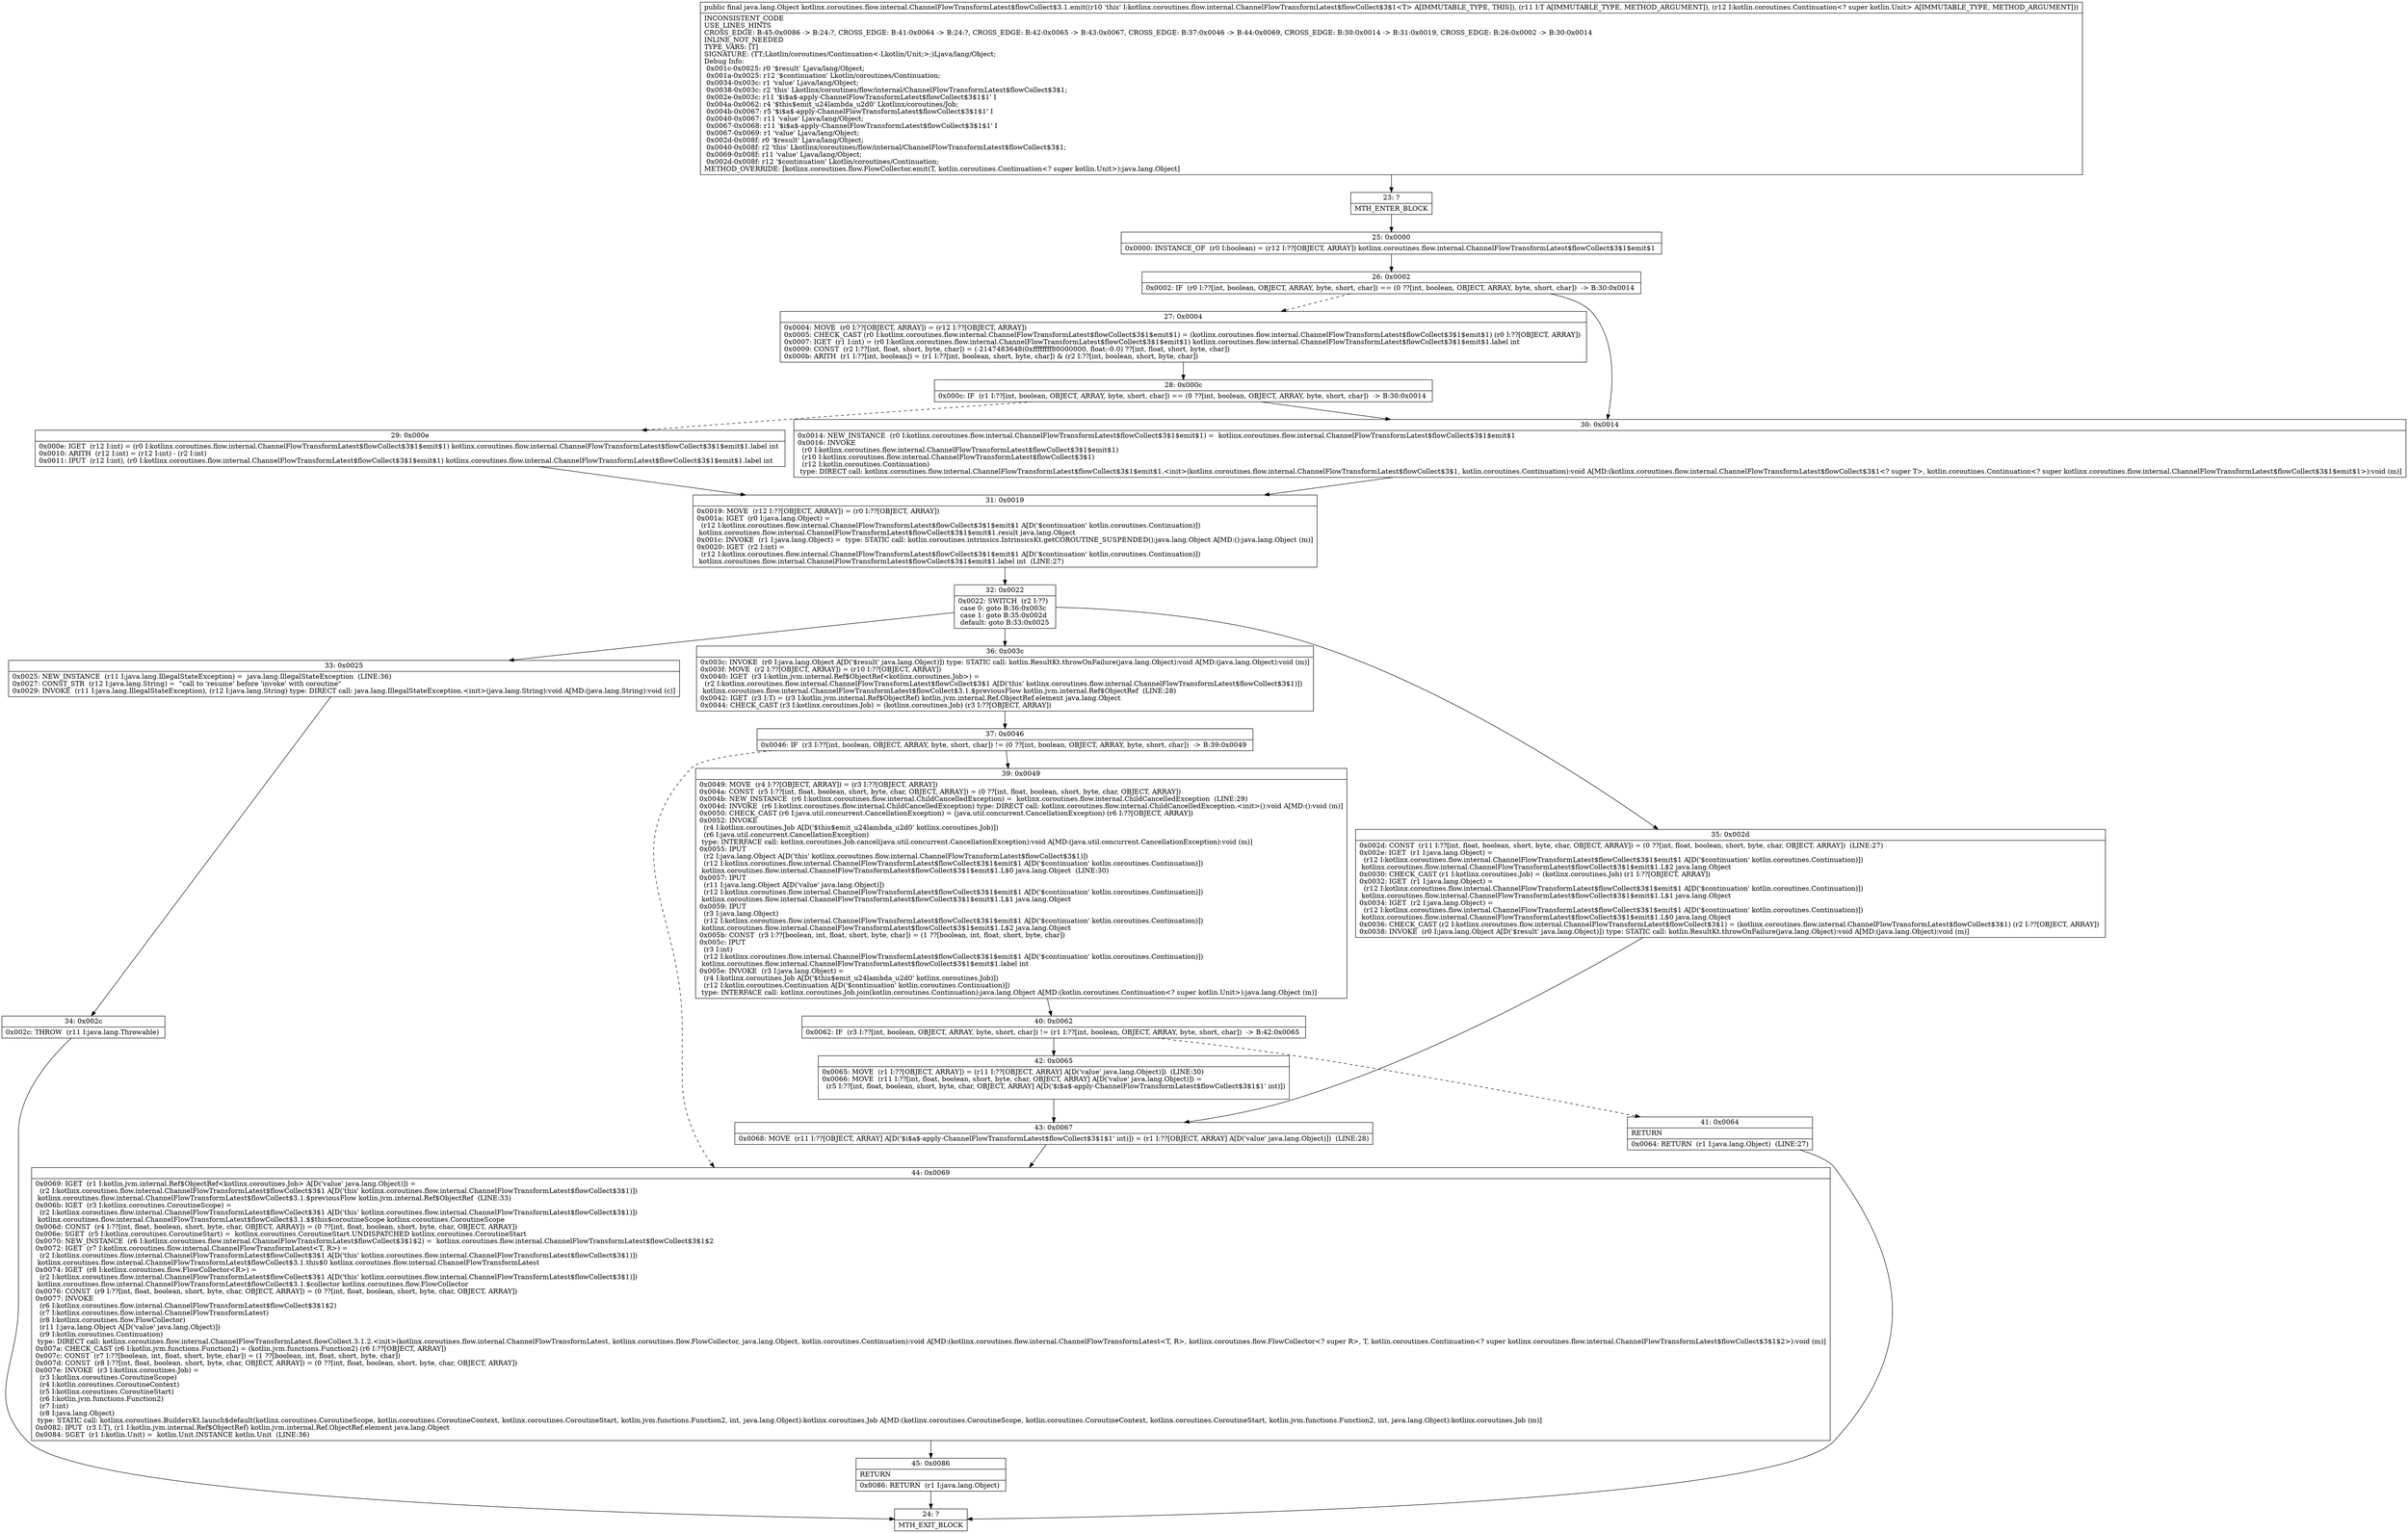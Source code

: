 digraph "CFG forkotlinx.coroutines.flow.internal.ChannelFlowTransformLatest$flowCollect$3.1.emit(Ljava\/lang\/Object;Lkotlin\/coroutines\/Continuation;)Ljava\/lang\/Object;" {
Node_23 [shape=record,label="{23\:\ ?|MTH_ENTER_BLOCK\l}"];
Node_25 [shape=record,label="{25\:\ 0x0000|0x0000: INSTANCE_OF  (r0 I:boolean) = (r12 I:??[OBJECT, ARRAY]) kotlinx.coroutines.flow.internal.ChannelFlowTransformLatest$flowCollect$3$1$emit$1 \l}"];
Node_26 [shape=record,label="{26\:\ 0x0002|0x0002: IF  (r0 I:??[int, boolean, OBJECT, ARRAY, byte, short, char]) == (0 ??[int, boolean, OBJECT, ARRAY, byte, short, char])  \-\> B:30:0x0014 \l}"];
Node_27 [shape=record,label="{27\:\ 0x0004|0x0004: MOVE  (r0 I:??[OBJECT, ARRAY]) = (r12 I:??[OBJECT, ARRAY]) \l0x0005: CHECK_CAST (r0 I:kotlinx.coroutines.flow.internal.ChannelFlowTransformLatest$flowCollect$3$1$emit$1) = (kotlinx.coroutines.flow.internal.ChannelFlowTransformLatest$flowCollect$3$1$emit$1) (r0 I:??[OBJECT, ARRAY]) \l0x0007: IGET  (r1 I:int) = (r0 I:kotlinx.coroutines.flow.internal.ChannelFlowTransformLatest$flowCollect$3$1$emit$1) kotlinx.coroutines.flow.internal.ChannelFlowTransformLatest$flowCollect$3$1$emit$1.label int \l0x0009: CONST  (r2 I:??[int, float, short, byte, char]) = (\-2147483648(0xffffffff80000000, float:\-0.0) ??[int, float, short, byte, char]) \l0x000b: ARITH  (r1 I:??[int, boolean]) = (r1 I:??[int, boolean, short, byte, char]) & (r2 I:??[int, boolean, short, byte, char]) \l}"];
Node_28 [shape=record,label="{28\:\ 0x000c|0x000c: IF  (r1 I:??[int, boolean, OBJECT, ARRAY, byte, short, char]) == (0 ??[int, boolean, OBJECT, ARRAY, byte, short, char])  \-\> B:30:0x0014 \l}"];
Node_29 [shape=record,label="{29\:\ 0x000e|0x000e: IGET  (r12 I:int) = (r0 I:kotlinx.coroutines.flow.internal.ChannelFlowTransformLatest$flowCollect$3$1$emit$1) kotlinx.coroutines.flow.internal.ChannelFlowTransformLatest$flowCollect$3$1$emit$1.label int \l0x0010: ARITH  (r12 I:int) = (r12 I:int) \- (r2 I:int) \l0x0011: IPUT  (r12 I:int), (r0 I:kotlinx.coroutines.flow.internal.ChannelFlowTransformLatest$flowCollect$3$1$emit$1) kotlinx.coroutines.flow.internal.ChannelFlowTransformLatest$flowCollect$3$1$emit$1.label int \l}"];
Node_31 [shape=record,label="{31\:\ 0x0019|0x0019: MOVE  (r12 I:??[OBJECT, ARRAY]) = (r0 I:??[OBJECT, ARRAY]) \l0x001a: IGET  (r0 I:java.lang.Object) = \l  (r12 I:kotlinx.coroutines.flow.internal.ChannelFlowTransformLatest$flowCollect$3$1$emit$1 A[D('$continuation' kotlin.coroutines.Continuation)])\l kotlinx.coroutines.flow.internal.ChannelFlowTransformLatest$flowCollect$3$1$emit$1.result java.lang.Object \l0x001c: INVOKE  (r1 I:java.lang.Object) =  type: STATIC call: kotlin.coroutines.intrinsics.IntrinsicsKt.getCOROUTINE_SUSPENDED():java.lang.Object A[MD:():java.lang.Object (m)]\l0x0020: IGET  (r2 I:int) = \l  (r12 I:kotlinx.coroutines.flow.internal.ChannelFlowTransformLatest$flowCollect$3$1$emit$1 A[D('$continuation' kotlin.coroutines.Continuation)])\l kotlinx.coroutines.flow.internal.ChannelFlowTransformLatest$flowCollect$3$1$emit$1.label int  (LINE:27)\l}"];
Node_32 [shape=record,label="{32\:\ 0x0022|0x0022: SWITCH  (r2 I:??)\l case 0: goto B:36:0x003c\l case 1: goto B:35:0x002d\l default: goto B:33:0x0025 \l}"];
Node_33 [shape=record,label="{33\:\ 0x0025|0x0025: NEW_INSTANCE  (r11 I:java.lang.IllegalStateException) =  java.lang.IllegalStateException  (LINE:36)\l0x0027: CONST_STR  (r12 I:java.lang.String) =  \"call to 'resume' before 'invoke' with coroutine\" \l0x0029: INVOKE  (r11 I:java.lang.IllegalStateException), (r12 I:java.lang.String) type: DIRECT call: java.lang.IllegalStateException.\<init\>(java.lang.String):void A[MD:(java.lang.String):void (c)]\l}"];
Node_34 [shape=record,label="{34\:\ 0x002c|0x002c: THROW  (r11 I:java.lang.Throwable) \l}"];
Node_24 [shape=record,label="{24\:\ ?|MTH_EXIT_BLOCK\l}"];
Node_35 [shape=record,label="{35\:\ 0x002d|0x002d: CONST  (r11 I:??[int, float, boolean, short, byte, char, OBJECT, ARRAY]) = (0 ??[int, float, boolean, short, byte, char, OBJECT, ARRAY])  (LINE:27)\l0x002e: IGET  (r1 I:java.lang.Object) = \l  (r12 I:kotlinx.coroutines.flow.internal.ChannelFlowTransformLatest$flowCollect$3$1$emit$1 A[D('$continuation' kotlin.coroutines.Continuation)])\l kotlinx.coroutines.flow.internal.ChannelFlowTransformLatest$flowCollect$3$1$emit$1.L$2 java.lang.Object \l0x0030: CHECK_CAST (r1 I:kotlinx.coroutines.Job) = (kotlinx.coroutines.Job) (r1 I:??[OBJECT, ARRAY]) \l0x0032: IGET  (r1 I:java.lang.Object) = \l  (r12 I:kotlinx.coroutines.flow.internal.ChannelFlowTransformLatest$flowCollect$3$1$emit$1 A[D('$continuation' kotlin.coroutines.Continuation)])\l kotlinx.coroutines.flow.internal.ChannelFlowTransformLatest$flowCollect$3$1$emit$1.L$1 java.lang.Object \l0x0034: IGET  (r2 I:java.lang.Object) = \l  (r12 I:kotlinx.coroutines.flow.internal.ChannelFlowTransformLatest$flowCollect$3$1$emit$1 A[D('$continuation' kotlin.coroutines.Continuation)])\l kotlinx.coroutines.flow.internal.ChannelFlowTransformLatest$flowCollect$3$1$emit$1.L$0 java.lang.Object \l0x0036: CHECK_CAST (r2 I:kotlinx.coroutines.flow.internal.ChannelFlowTransformLatest$flowCollect$3$1) = (kotlinx.coroutines.flow.internal.ChannelFlowTransformLatest$flowCollect$3$1) (r2 I:??[OBJECT, ARRAY]) \l0x0038: INVOKE  (r0 I:java.lang.Object A[D('$result' java.lang.Object)]) type: STATIC call: kotlin.ResultKt.throwOnFailure(java.lang.Object):void A[MD:(java.lang.Object):void (m)]\l}"];
Node_43 [shape=record,label="{43\:\ 0x0067|0x0068: MOVE  (r11 I:??[OBJECT, ARRAY] A[D('$i$a$\-apply\-ChannelFlowTransformLatest$flowCollect$3$1$1' int)]) = (r1 I:??[OBJECT, ARRAY] A[D('value' java.lang.Object)])  (LINE:28)\l}"];
Node_44 [shape=record,label="{44\:\ 0x0069|0x0069: IGET  (r1 I:kotlin.jvm.internal.Ref$ObjectRef\<kotlinx.coroutines.Job\> A[D('value' java.lang.Object)]) = \l  (r2 I:kotlinx.coroutines.flow.internal.ChannelFlowTransformLatest$flowCollect$3$1 A[D('this' kotlinx.coroutines.flow.internal.ChannelFlowTransformLatest$flowCollect$3$1)])\l kotlinx.coroutines.flow.internal.ChannelFlowTransformLatest$flowCollect$3.1.$previousFlow kotlin.jvm.internal.Ref$ObjectRef  (LINE:33)\l0x006b: IGET  (r3 I:kotlinx.coroutines.CoroutineScope) = \l  (r2 I:kotlinx.coroutines.flow.internal.ChannelFlowTransformLatest$flowCollect$3$1 A[D('this' kotlinx.coroutines.flow.internal.ChannelFlowTransformLatest$flowCollect$3$1)])\l kotlinx.coroutines.flow.internal.ChannelFlowTransformLatest$flowCollect$3.1.$$this$coroutineScope kotlinx.coroutines.CoroutineScope \l0x006d: CONST  (r4 I:??[int, float, boolean, short, byte, char, OBJECT, ARRAY]) = (0 ??[int, float, boolean, short, byte, char, OBJECT, ARRAY]) \l0x006e: SGET  (r5 I:kotlinx.coroutines.CoroutineStart) =  kotlinx.coroutines.CoroutineStart.UNDISPATCHED kotlinx.coroutines.CoroutineStart \l0x0070: NEW_INSTANCE  (r6 I:kotlinx.coroutines.flow.internal.ChannelFlowTransformLatest$flowCollect$3$1$2) =  kotlinx.coroutines.flow.internal.ChannelFlowTransformLatest$flowCollect$3$1$2 \l0x0072: IGET  (r7 I:kotlinx.coroutines.flow.internal.ChannelFlowTransformLatest\<T, R\>) = \l  (r2 I:kotlinx.coroutines.flow.internal.ChannelFlowTransformLatest$flowCollect$3$1 A[D('this' kotlinx.coroutines.flow.internal.ChannelFlowTransformLatest$flowCollect$3$1)])\l kotlinx.coroutines.flow.internal.ChannelFlowTransformLatest$flowCollect$3.1.this$0 kotlinx.coroutines.flow.internal.ChannelFlowTransformLatest \l0x0074: IGET  (r8 I:kotlinx.coroutines.flow.FlowCollector\<R\>) = \l  (r2 I:kotlinx.coroutines.flow.internal.ChannelFlowTransformLatest$flowCollect$3$1 A[D('this' kotlinx.coroutines.flow.internal.ChannelFlowTransformLatest$flowCollect$3$1)])\l kotlinx.coroutines.flow.internal.ChannelFlowTransformLatest$flowCollect$3.1.$collector kotlinx.coroutines.flow.FlowCollector \l0x0076: CONST  (r9 I:??[int, float, boolean, short, byte, char, OBJECT, ARRAY]) = (0 ??[int, float, boolean, short, byte, char, OBJECT, ARRAY]) \l0x0077: INVOKE  \l  (r6 I:kotlinx.coroutines.flow.internal.ChannelFlowTransformLatest$flowCollect$3$1$2)\l  (r7 I:kotlinx.coroutines.flow.internal.ChannelFlowTransformLatest)\l  (r8 I:kotlinx.coroutines.flow.FlowCollector)\l  (r11 I:java.lang.Object A[D('value' java.lang.Object)])\l  (r9 I:kotlin.coroutines.Continuation)\l type: DIRECT call: kotlinx.coroutines.flow.internal.ChannelFlowTransformLatest.flowCollect.3.1.2.\<init\>(kotlinx.coroutines.flow.internal.ChannelFlowTransformLatest, kotlinx.coroutines.flow.FlowCollector, java.lang.Object, kotlin.coroutines.Continuation):void A[MD:(kotlinx.coroutines.flow.internal.ChannelFlowTransformLatest\<T, R\>, kotlinx.coroutines.flow.FlowCollector\<? super R\>, T, kotlin.coroutines.Continuation\<? super kotlinx.coroutines.flow.internal.ChannelFlowTransformLatest$flowCollect$3$1$2\>):void (m)]\l0x007a: CHECK_CAST (r6 I:kotlin.jvm.functions.Function2) = (kotlin.jvm.functions.Function2) (r6 I:??[OBJECT, ARRAY]) \l0x007c: CONST  (r7 I:??[boolean, int, float, short, byte, char]) = (1 ??[boolean, int, float, short, byte, char]) \l0x007d: CONST  (r8 I:??[int, float, boolean, short, byte, char, OBJECT, ARRAY]) = (0 ??[int, float, boolean, short, byte, char, OBJECT, ARRAY]) \l0x007e: INVOKE  (r3 I:kotlinx.coroutines.Job) = \l  (r3 I:kotlinx.coroutines.CoroutineScope)\l  (r4 I:kotlin.coroutines.CoroutineContext)\l  (r5 I:kotlinx.coroutines.CoroutineStart)\l  (r6 I:kotlin.jvm.functions.Function2)\l  (r7 I:int)\l  (r8 I:java.lang.Object)\l type: STATIC call: kotlinx.coroutines.BuildersKt.launch$default(kotlinx.coroutines.CoroutineScope, kotlin.coroutines.CoroutineContext, kotlinx.coroutines.CoroutineStart, kotlin.jvm.functions.Function2, int, java.lang.Object):kotlinx.coroutines.Job A[MD:(kotlinx.coroutines.CoroutineScope, kotlin.coroutines.CoroutineContext, kotlinx.coroutines.CoroutineStart, kotlin.jvm.functions.Function2, int, java.lang.Object):kotlinx.coroutines.Job (m)]\l0x0082: IPUT  (r3 I:T), (r1 I:kotlin.jvm.internal.Ref$ObjectRef) kotlin.jvm.internal.Ref.ObjectRef.element java.lang.Object \l0x0084: SGET  (r1 I:kotlin.Unit) =  kotlin.Unit.INSTANCE kotlin.Unit  (LINE:36)\l}"];
Node_45 [shape=record,label="{45\:\ 0x0086|RETURN\l|0x0086: RETURN  (r1 I:java.lang.Object) \l}"];
Node_36 [shape=record,label="{36\:\ 0x003c|0x003c: INVOKE  (r0 I:java.lang.Object A[D('$result' java.lang.Object)]) type: STATIC call: kotlin.ResultKt.throwOnFailure(java.lang.Object):void A[MD:(java.lang.Object):void (m)]\l0x003f: MOVE  (r2 I:??[OBJECT, ARRAY]) = (r10 I:??[OBJECT, ARRAY]) \l0x0040: IGET  (r3 I:kotlin.jvm.internal.Ref$ObjectRef\<kotlinx.coroutines.Job\>) = \l  (r2 I:kotlinx.coroutines.flow.internal.ChannelFlowTransformLatest$flowCollect$3$1 A[D('this' kotlinx.coroutines.flow.internal.ChannelFlowTransformLatest$flowCollect$3$1)])\l kotlinx.coroutines.flow.internal.ChannelFlowTransformLatest$flowCollect$3.1.$previousFlow kotlin.jvm.internal.Ref$ObjectRef  (LINE:28)\l0x0042: IGET  (r3 I:T) = (r3 I:kotlin.jvm.internal.Ref$ObjectRef) kotlin.jvm.internal.Ref.ObjectRef.element java.lang.Object \l0x0044: CHECK_CAST (r3 I:kotlinx.coroutines.Job) = (kotlinx.coroutines.Job) (r3 I:??[OBJECT, ARRAY]) \l}"];
Node_37 [shape=record,label="{37\:\ 0x0046|0x0046: IF  (r3 I:??[int, boolean, OBJECT, ARRAY, byte, short, char]) != (0 ??[int, boolean, OBJECT, ARRAY, byte, short, char])  \-\> B:39:0x0049 \l}"];
Node_39 [shape=record,label="{39\:\ 0x0049|0x0049: MOVE  (r4 I:??[OBJECT, ARRAY]) = (r3 I:??[OBJECT, ARRAY]) \l0x004a: CONST  (r5 I:??[int, float, boolean, short, byte, char, OBJECT, ARRAY]) = (0 ??[int, float, boolean, short, byte, char, OBJECT, ARRAY]) \l0x004b: NEW_INSTANCE  (r6 I:kotlinx.coroutines.flow.internal.ChildCancelledException) =  kotlinx.coroutines.flow.internal.ChildCancelledException  (LINE:29)\l0x004d: INVOKE  (r6 I:kotlinx.coroutines.flow.internal.ChildCancelledException) type: DIRECT call: kotlinx.coroutines.flow.internal.ChildCancelledException.\<init\>():void A[MD:():void (m)]\l0x0050: CHECK_CAST (r6 I:java.util.concurrent.CancellationException) = (java.util.concurrent.CancellationException) (r6 I:??[OBJECT, ARRAY]) \l0x0052: INVOKE  \l  (r4 I:kotlinx.coroutines.Job A[D('$this$emit_u24lambda_u2d0' kotlinx.coroutines.Job)])\l  (r6 I:java.util.concurrent.CancellationException)\l type: INTERFACE call: kotlinx.coroutines.Job.cancel(java.util.concurrent.CancellationException):void A[MD:(java.util.concurrent.CancellationException):void (m)]\l0x0055: IPUT  \l  (r2 I:java.lang.Object A[D('this' kotlinx.coroutines.flow.internal.ChannelFlowTransformLatest$flowCollect$3$1)])\l  (r12 I:kotlinx.coroutines.flow.internal.ChannelFlowTransformLatest$flowCollect$3$1$emit$1 A[D('$continuation' kotlin.coroutines.Continuation)])\l kotlinx.coroutines.flow.internal.ChannelFlowTransformLatest$flowCollect$3$1$emit$1.L$0 java.lang.Object  (LINE:30)\l0x0057: IPUT  \l  (r11 I:java.lang.Object A[D('value' java.lang.Object)])\l  (r12 I:kotlinx.coroutines.flow.internal.ChannelFlowTransformLatest$flowCollect$3$1$emit$1 A[D('$continuation' kotlin.coroutines.Continuation)])\l kotlinx.coroutines.flow.internal.ChannelFlowTransformLatest$flowCollect$3$1$emit$1.L$1 java.lang.Object \l0x0059: IPUT  \l  (r3 I:java.lang.Object)\l  (r12 I:kotlinx.coroutines.flow.internal.ChannelFlowTransformLatest$flowCollect$3$1$emit$1 A[D('$continuation' kotlin.coroutines.Continuation)])\l kotlinx.coroutines.flow.internal.ChannelFlowTransformLatest$flowCollect$3$1$emit$1.L$2 java.lang.Object \l0x005b: CONST  (r3 I:??[boolean, int, float, short, byte, char]) = (1 ??[boolean, int, float, short, byte, char]) \l0x005c: IPUT  \l  (r3 I:int)\l  (r12 I:kotlinx.coroutines.flow.internal.ChannelFlowTransformLatest$flowCollect$3$1$emit$1 A[D('$continuation' kotlin.coroutines.Continuation)])\l kotlinx.coroutines.flow.internal.ChannelFlowTransformLatest$flowCollect$3$1$emit$1.label int \l0x005e: INVOKE  (r3 I:java.lang.Object) = \l  (r4 I:kotlinx.coroutines.Job A[D('$this$emit_u24lambda_u2d0' kotlinx.coroutines.Job)])\l  (r12 I:kotlin.coroutines.Continuation A[D('$continuation' kotlin.coroutines.Continuation)])\l type: INTERFACE call: kotlinx.coroutines.Job.join(kotlin.coroutines.Continuation):java.lang.Object A[MD:(kotlin.coroutines.Continuation\<? super kotlin.Unit\>):java.lang.Object (m)]\l}"];
Node_40 [shape=record,label="{40\:\ 0x0062|0x0062: IF  (r3 I:??[int, boolean, OBJECT, ARRAY, byte, short, char]) != (r1 I:??[int, boolean, OBJECT, ARRAY, byte, short, char])  \-\> B:42:0x0065 \l}"];
Node_41 [shape=record,label="{41\:\ 0x0064|RETURN\l|0x0064: RETURN  (r1 I:java.lang.Object)  (LINE:27)\l}"];
Node_42 [shape=record,label="{42\:\ 0x0065|0x0065: MOVE  (r1 I:??[OBJECT, ARRAY]) = (r11 I:??[OBJECT, ARRAY] A[D('value' java.lang.Object)])  (LINE:30)\l0x0066: MOVE  (r11 I:??[int, float, boolean, short, byte, char, OBJECT, ARRAY] A[D('value' java.lang.Object)]) = \l  (r5 I:??[int, float, boolean, short, byte, char, OBJECT, ARRAY] A[D('$i$a$\-apply\-ChannelFlowTransformLatest$flowCollect$3$1$1' int)])\l \l}"];
Node_30 [shape=record,label="{30\:\ 0x0014|0x0014: NEW_INSTANCE  (r0 I:kotlinx.coroutines.flow.internal.ChannelFlowTransformLatest$flowCollect$3$1$emit$1) =  kotlinx.coroutines.flow.internal.ChannelFlowTransformLatest$flowCollect$3$1$emit$1 \l0x0016: INVOKE  \l  (r0 I:kotlinx.coroutines.flow.internal.ChannelFlowTransformLatest$flowCollect$3$1$emit$1)\l  (r10 I:kotlinx.coroutines.flow.internal.ChannelFlowTransformLatest$flowCollect$3$1)\l  (r12 I:kotlin.coroutines.Continuation)\l type: DIRECT call: kotlinx.coroutines.flow.internal.ChannelFlowTransformLatest$flowCollect$3$1$emit$1.\<init\>(kotlinx.coroutines.flow.internal.ChannelFlowTransformLatest$flowCollect$3$1, kotlin.coroutines.Continuation):void A[MD:(kotlinx.coroutines.flow.internal.ChannelFlowTransformLatest$flowCollect$3$1\<? super T\>, kotlin.coroutines.Continuation\<? super kotlinx.coroutines.flow.internal.ChannelFlowTransformLatest$flowCollect$3$1$emit$1\>):void (m)]\l}"];
MethodNode[shape=record,label="{public final java.lang.Object kotlinx.coroutines.flow.internal.ChannelFlowTransformLatest$flowCollect$3.1.emit((r10 'this' I:kotlinx.coroutines.flow.internal.ChannelFlowTransformLatest$flowCollect$3$1\<T\> A[IMMUTABLE_TYPE, THIS]), (r11 I:T A[IMMUTABLE_TYPE, METHOD_ARGUMENT]), (r12 I:kotlin.coroutines.Continuation\<? super kotlin.Unit\> A[IMMUTABLE_TYPE, METHOD_ARGUMENT]))  | INCONSISTENT_CODE\lUSE_LINES_HINTS\lCROSS_EDGE: B:45:0x0086 \-\> B:24:?, CROSS_EDGE: B:41:0x0064 \-\> B:24:?, CROSS_EDGE: B:42:0x0065 \-\> B:43:0x0067, CROSS_EDGE: B:37:0x0046 \-\> B:44:0x0069, CROSS_EDGE: B:30:0x0014 \-\> B:31:0x0019, CROSS_EDGE: B:26:0x0002 \-\> B:30:0x0014\lINLINE_NOT_NEEDED\lTYPE_VARS: [T]\lSIGNATURE: (TT;Lkotlin\/coroutines\/Continuation\<\-Lkotlin\/Unit;\>;)Ljava\/lang\/Object;\lDebug Info:\l  0x001c\-0x0025: r0 '$result' Ljava\/lang\/Object;\l  0x001a\-0x0025: r12 '$continuation' Lkotlin\/coroutines\/Continuation;\l  0x0034\-0x003c: r1 'value' Ljava\/lang\/Object;\l  0x0038\-0x003c: r2 'this' Lkotlinx\/coroutines\/flow\/internal\/ChannelFlowTransformLatest$flowCollect$3$1;\l  0x002e\-0x003c: r11 '$i$a$\-apply\-ChannelFlowTransformLatest$flowCollect$3$1$1' I\l  0x004a\-0x0062: r4 '$this$emit_u24lambda_u2d0' Lkotlinx\/coroutines\/Job;\l  0x004b\-0x0067: r5 '$i$a$\-apply\-ChannelFlowTransformLatest$flowCollect$3$1$1' I\l  0x0040\-0x0067: r11 'value' Ljava\/lang\/Object;\l  0x0067\-0x0068: r11 '$i$a$\-apply\-ChannelFlowTransformLatest$flowCollect$3$1$1' I\l  0x0067\-0x0069: r1 'value' Ljava\/lang\/Object;\l  0x002d\-0x008f: r0 '$result' Ljava\/lang\/Object;\l  0x0040\-0x008f: r2 'this' Lkotlinx\/coroutines\/flow\/internal\/ChannelFlowTransformLatest$flowCollect$3$1;\l  0x0069\-0x008f: r11 'value' Ljava\/lang\/Object;\l  0x002d\-0x008f: r12 '$continuation' Lkotlin\/coroutines\/Continuation;\lMETHOD_OVERRIDE: [kotlinx.coroutines.flow.FlowCollector.emit(T, kotlin.coroutines.Continuation\<? super kotlin.Unit\>):java.lang.Object]\l}"];
MethodNode -> Node_23;Node_23 -> Node_25;
Node_25 -> Node_26;
Node_26 -> Node_27[style=dashed];
Node_26 -> Node_30;
Node_27 -> Node_28;
Node_28 -> Node_29[style=dashed];
Node_28 -> Node_30;
Node_29 -> Node_31;
Node_31 -> Node_32;
Node_32 -> Node_33;
Node_32 -> Node_35;
Node_32 -> Node_36;
Node_33 -> Node_34;
Node_34 -> Node_24;
Node_35 -> Node_43;
Node_43 -> Node_44;
Node_44 -> Node_45;
Node_45 -> Node_24;
Node_36 -> Node_37;
Node_37 -> Node_39;
Node_37 -> Node_44[style=dashed];
Node_39 -> Node_40;
Node_40 -> Node_41[style=dashed];
Node_40 -> Node_42;
Node_41 -> Node_24;
Node_42 -> Node_43;
Node_30 -> Node_31;
}

